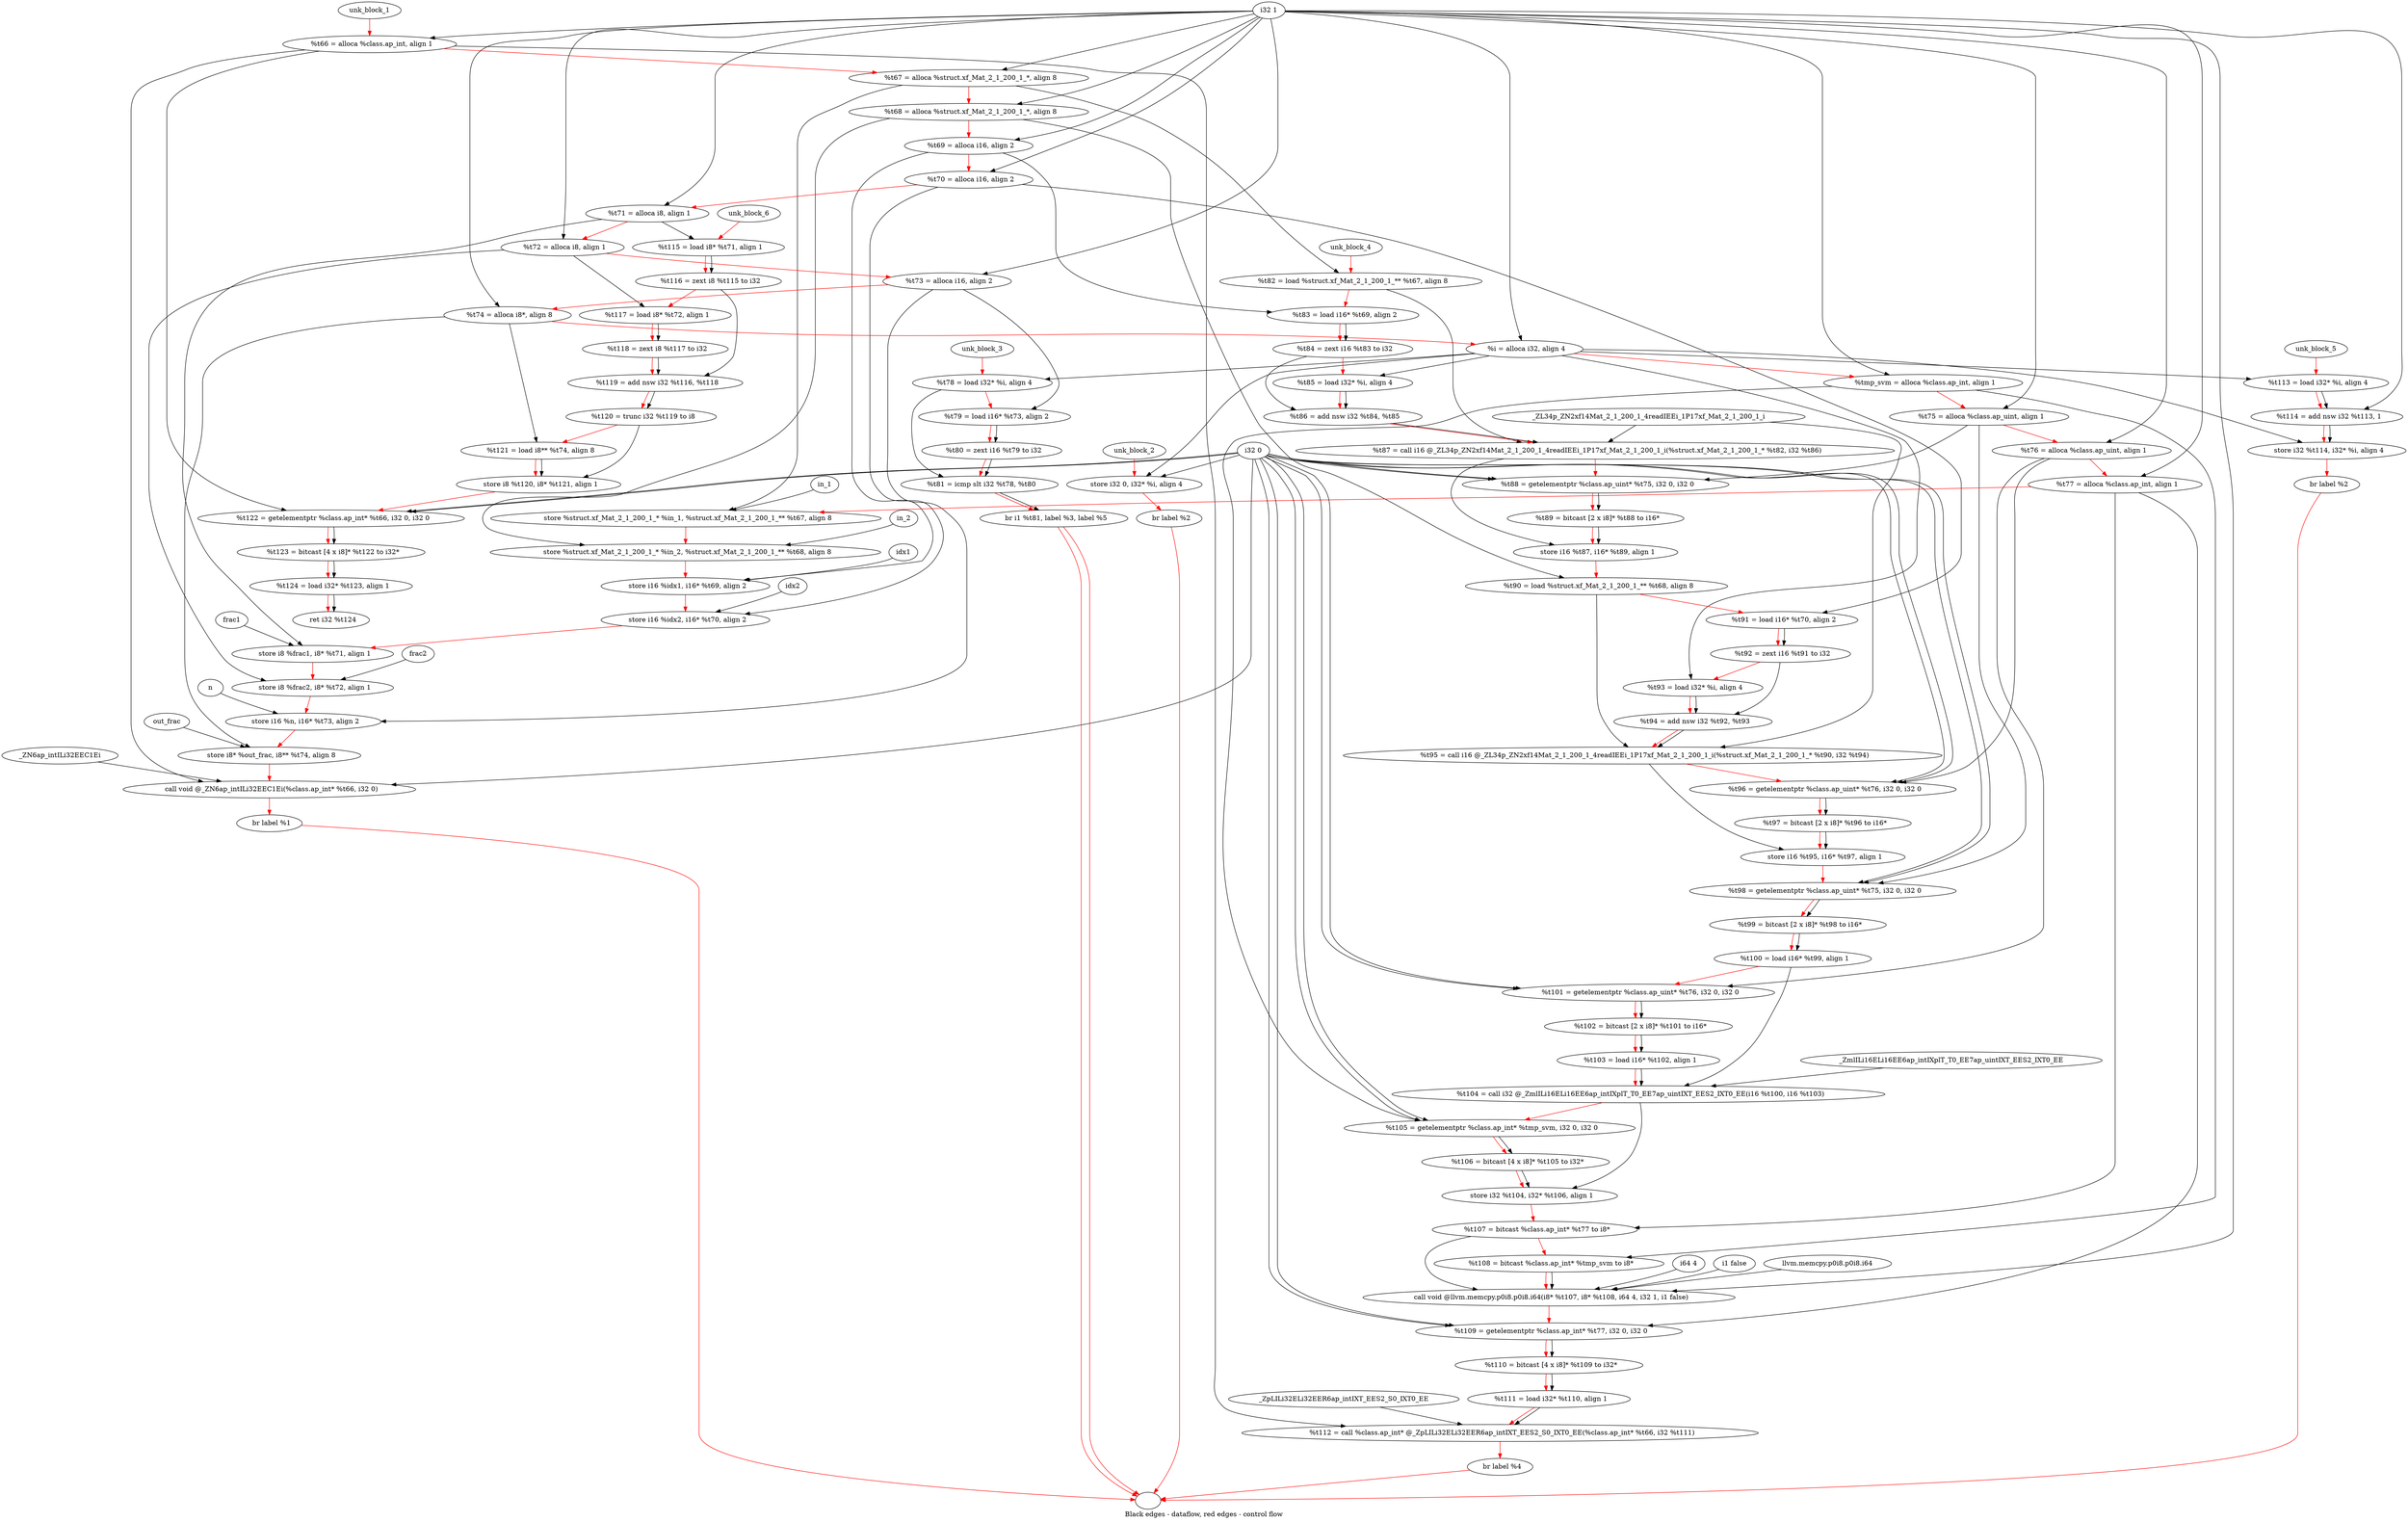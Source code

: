 digraph G {
compound=true
label="Black edges - dataflow, red edges - control flow"
"t66" [label="  %t66 = alloca %class.ap_int, align 1"]
"t67" [label="  %t67 = alloca %struct.xf_Mat_2_1_200_1_*, align 8"]
"t68" [label="  %t68 = alloca %struct.xf_Mat_2_1_200_1_*, align 8"]
"t69" [label="  %t69 = alloca i16, align 2"]
"t70" [label="  %t70 = alloca i16, align 2"]
"t71" [label="  %t71 = alloca i8, align 1"]
"t72" [label="  %t72 = alloca i8, align 1"]
"t73" [label="  %t73 = alloca i16, align 2"]
"t74" [label="  %t74 = alloca i8*, align 8"]
"i" [label="  %i = alloca i32, align 4"]
"tmp_svm" [label="  %tmp_svm = alloca %class.ap_int, align 1"]
"t75" [label="  %t75 = alloca %class.ap_uint, align 1"]
"t76" [label="  %t76 = alloca %class.ap_uint, align 1"]
"t77" [label="  %t77 = alloca %class.ap_int, align 1"]
"_1" [label="  store %struct.xf_Mat_2_1_200_1_* %in_1, %struct.xf_Mat_2_1_200_1_** %t67, align 8"]
"_2" [label="  store %struct.xf_Mat_2_1_200_1_* %in_2, %struct.xf_Mat_2_1_200_1_** %t68, align 8"]
"_3" [label="  store i16 %idx1, i16* %t69, align 2"]
"_4" [label="  store i16 %idx2, i16* %t70, align 2"]
"_5" [label="  store i8 %frac1, i8* %t71, align 1"]
"_6" [label="  store i8 %frac2, i8* %t72, align 1"]
"_7" [label="  store i16 %n, i16* %t73, align 2"]
"_8" [label="  store i8* %out_frac, i8** %t74, align 8"]
"_9" [label="  call void @_ZN6ap_intILi32EEC1Ei(%class.ap_int* %t66, i32 0)"]
"_10" [label="  br label %1"]
"unk_block_1" -> "t66"[color=red]
"i32 1" -> "t66"
"t66" -> "t67"[color=red weight=2]
"i32 1" -> "t67"
"t67" -> "t68"[color=red weight=2]
"i32 1" -> "t68"
"t68" -> "t69"[color=red weight=2]
"i32 1" -> "t69"
"t69" -> "t70"[color=red weight=2]
"i32 1" -> "t70"
"t70" -> "t71"[color=red weight=2]
"i32 1" -> "t71"
"t71" -> "t72"[color=red weight=2]
"i32 1" -> "t72"
"t72" -> "t73"[color=red weight=2]
"i32 1" -> "t73"
"t73" -> "t74"[color=red weight=2]
"i32 1" -> "t74"
"t74" -> "i"[color=red weight=2]
"i32 1" -> "i"
"i" -> "tmp_svm"[color=red weight=2]
"i32 1" -> "tmp_svm"
"tmp_svm" -> "t75"[color=red weight=2]
"i32 1" -> "t75"
"t75" -> "t76"[color=red weight=2]
"i32 1" -> "t76"
"t76" -> "t77"[color=red weight=2]
"i32 1" -> "t77"
"t77" -> "_1"[color=red weight=2]
"in_1" -> "_1"
"t67" -> "_1"
"_1" -> "_2"[color=red weight=2]
"in_2" -> "_2"
"t68" -> "_2"
"_2" -> "_3"[color=red weight=2]
"idx1" -> "_3"
"t69" -> "_3"
"_3" -> "_4"[color=red weight=2]
"idx2" -> "_4"
"t70" -> "_4"
"_4" -> "_5"[color=red weight=2]
"frac1" -> "_5"
"t71" -> "_5"
"_5" -> "_6"[color=red weight=2]
"frac2" -> "_6"
"t72" -> "_6"
"_6" -> "_7"[color=red weight=2]
"n" -> "_7"
"t73" -> "_7"
"_7" -> "_8"[color=red weight=2]
"out_frac" -> "_8"
"t74" -> "_8"
"_8" -> "_9"[color=red weight=2]
"t66" -> "_9"
"i32 0" -> "_9"
"_ZN6ap_intILi32EEC1Ei" -> "_9"
"_9" -> "_10"[color=red weight=2]
"_10" -> ""[color=red]

"_11" [label="  store i32 0, i32* %i, align 4"]
"_12" [label="  br label %2"]
"unk_block_2" -> "_11"[color=red]
"i32 0" -> "_11"
"i" -> "_11"
"_11" -> "_12"[color=red weight=2]
"_12" -> ""[color=red]

"t78" [label="  %t78 = load i32* %i, align 4"]
"t79" [label="  %t79 = load i16* %t73, align 2"]
"t80" [label="  %t80 = zext i16 %t79 to i32"]
"t81" [label="  %t81 = icmp slt i32 %t78, %t80"]
"_13" [label="  br i1 %t81, label %3, label %5"]
"unk_block_3" -> "t78"[color=red]
"i" -> "t78"
"t78" -> "t79"[color=red weight=2]
"t73" -> "t79"
"t79" -> "t80"[color=red weight=2]
"t79" -> "t80"
"t80" -> "t81"[color=red weight=2]
"t78" -> "t81"
"t80" -> "t81"
"t81" -> "_13"[color=red weight=2]
"t81" -> "_13"
"_13" -> ""[color=red]
"_13" -> ""[color=red]

"t82" [label="  %t82 = load %struct.xf_Mat_2_1_200_1_** %t67, align 8"]
"t83" [label="  %t83 = load i16* %t69, align 2"]
"t84" [label="  %t84 = zext i16 %t83 to i32"]
"t85" [label="  %t85 = load i32* %i, align 4"]
"t86" [label="  %t86 = add nsw i32 %t84, %t85"]
"t87" [label="  %t87 = call i16 @_ZL34p_ZN2xf14Mat_2_1_200_1_4readIEEi_1P17xf_Mat_2_1_200_1_i(%struct.xf_Mat_2_1_200_1_* %t82, i32 %t86)"]
"t88" [label="  %t88 = getelementptr %class.ap_uint* %t75, i32 0, i32 0"]
"t89" [label="  %t89 = bitcast [2 x i8]* %t88 to i16*"]
"_14" [label="  store i16 %t87, i16* %t89, align 1"]
"t90" [label="  %t90 = load %struct.xf_Mat_2_1_200_1_** %t68, align 8"]
"t91" [label="  %t91 = load i16* %t70, align 2"]
"t92" [label="  %t92 = zext i16 %t91 to i32"]
"t93" [label="  %t93 = load i32* %i, align 4"]
"t94" [label="  %t94 = add nsw i32 %t92, %t93"]
"t95" [label="  %t95 = call i16 @_ZL34p_ZN2xf14Mat_2_1_200_1_4readIEEi_1P17xf_Mat_2_1_200_1_i(%struct.xf_Mat_2_1_200_1_* %t90, i32 %t94)"]
"t96" [label="  %t96 = getelementptr %class.ap_uint* %t76, i32 0, i32 0"]
"t97" [label="  %t97 = bitcast [2 x i8]* %t96 to i16*"]
"_15" [label="  store i16 %t95, i16* %t97, align 1"]
"t98" [label="  %t98 = getelementptr %class.ap_uint* %t75, i32 0, i32 0"]
"t99" [label="  %t99 = bitcast [2 x i8]* %t98 to i16*"]
"t100" [label="  %t100 = load i16* %t99, align 1"]
"t101" [label="  %t101 = getelementptr %class.ap_uint* %t76, i32 0, i32 0"]
"t102" [label="  %t102 = bitcast [2 x i8]* %t101 to i16*"]
"t103" [label="  %t103 = load i16* %t102, align 1"]
"t104" [label="  %t104 = call i32 @_ZmlILi16ELi16EE6ap_intIXplT_T0_EE7ap_uintIXT_EES2_IXT0_EE(i16 %t100, i16 %t103)"]
"t105" [label="  %t105 = getelementptr %class.ap_int* %tmp_svm, i32 0, i32 0"]
"t106" [label="  %t106 = bitcast [4 x i8]* %t105 to i32*"]
"_16" [label="  store i32 %t104, i32* %t106, align 1"]
"t107" [label="  %t107 = bitcast %class.ap_int* %t77 to i8*"]
"t108" [label="  %t108 = bitcast %class.ap_int* %tmp_svm to i8*"]
"_17" [label="  call void @llvm.memcpy.p0i8.p0i8.i64(i8* %t107, i8* %t108, i64 4, i32 1, i1 false)"]
"t109" [label="  %t109 = getelementptr %class.ap_int* %t77, i32 0, i32 0"]
"t110" [label="  %t110 = bitcast [4 x i8]* %t109 to i32*"]
"t111" [label="  %t111 = load i32* %t110, align 1"]
"t112" [label="  %t112 = call %class.ap_int* @_ZpLILi32ELi32EER6ap_intIXT_EES2_S0_IXT0_EE(%class.ap_int* %t66, i32 %t111)"]
"_18" [label="  br label %4"]
"unk_block_4" -> "t82"[color=red]
"t67" -> "t82"
"t82" -> "t83"[color=red weight=2]
"t69" -> "t83"
"t83" -> "t84"[color=red weight=2]
"t83" -> "t84"
"t84" -> "t85"[color=red weight=2]
"i" -> "t85"
"t85" -> "t86"[color=red weight=2]
"t84" -> "t86"
"t85" -> "t86"
"t86" -> "t87"[color=red weight=2]
"t82" -> "t87"
"t86" -> "t87"
"_ZL34p_ZN2xf14Mat_2_1_200_1_4readIEEi_1P17xf_Mat_2_1_200_1_i" -> "t87"
"t87" -> "t88"[color=red weight=2]
"t75" -> "t88"
"i32 0" -> "t88"
"i32 0" -> "t88"
"t88" -> "t89"[color=red weight=2]
"t88" -> "t89"
"t89" -> "_14"[color=red weight=2]
"t87" -> "_14"
"t89" -> "_14"
"_14" -> "t90"[color=red weight=2]
"t68" -> "t90"
"t90" -> "t91"[color=red weight=2]
"t70" -> "t91"
"t91" -> "t92"[color=red weight=2]
"t91" -> "t92"
"t92" -> "t93"[color=red weight=2]
"i" -> "t93"
"t93" -> "t94"[color=red weight=2]
"t92" -> "t94"
"t93" -> "t94"
"t94" -> "t95"[color=red weight=2]
"t90" -> "t95"
"t94" -> "t95"
"_ZL34p_ZN2xf14Mat_2_1_200_1_4readIEEi_1P17xf_Mat_2_1_200_1_i" -> "t95"
"t95" -> "t96"[color=red weight=2]
"t76" -> "t96"
"i32 0" -> "t96"
"i32 0" -> "t96"
"t96" -> "t97"[color=red weight=2]
"t96" -> "t97"
"t97" -> "_15"[color=red weight=2]
"t95" -> "_15"
"t97" -> "_15"
"_15" -> "t98"[color=red weight=2]
"t75" -> "t98"
"i32 0" -> "t98"
"i32 0" -> "t98"
"t98" -> "t99"[color=red weight=2]
"t98" -> "t99"
"t99" -> "t100"[color=red weight=2]
"t99" -> "t100"
"t100" -> "t101"[color=red weight=2]
"t76" -> "t101"
"i32 0" -> "t101"
"i32 0" -> "t101"
"t101" -> "t102"[color=red weight=2]
"t101" -> "t102"
"t102" -> "t103"[color=red weight=2]
"t102" -> "t103"
"t103" -> "t104"[color=red weight=2]
"t100" -> "t104"
"t103" -> "t104"
"_ZmlILi16ELi16EE6ap_intIXplT_T0_EE7ap_uintIXT_EES2_IXT0_EE" -> "t104"
"t104" -> "t105"[color=red weight=2]
"tmp_svm" -> "t105"
"i32 0" -> "t105"
"i32 0" -> "t105"
"t105" -> "t106"[color=red weight=2]
"t105" -> "t106"
"t106" -> "_16"[color=red weight=2]
"t104" -> "_16"
"t106" -> "_16"
"_16" -> "t107"[color=red weight=2]
"t77" -> "t107"
"t107" -> "t108"[color=red weight=2]
"tmp_svm" -> "t108"
"t108" -> "_17"[color=red weight=2]
"t107" -> "_17"
"t108" -> "_17"
"i64 4" -> "_17"
"i32 1" -> "_17"
"i1 false" -> "_17"
"llvm.memcpy.p0i8.p0i8.i64" -> "_17"
"_17" -> "t109"[color=red weight=2]
"t77" -> "t109"
"i32 0" -> "t109"
"i32 0" -> "t109"
"t109" -> "t110"[color=red weight=2]
"t109" -> "t110"
"t110" -> "t111"[color=red weight=2]
"t110" -> "t111"
"t111" -> "t112"[color=red weight=2]
"t66" -> "t112"
"t111" -> "t112"
"_ZpLILi32ELi32EER6ap_intIXT_EES2_S0_IXT0_EE" -> "t112"
"t112" -> "_18"[color=red weight=2]
"_18" -> ""[color=red]

"t113" [label="  %t113 = load i32* %i, align 4"]
"t114" [label="  %t114 = add nsw i32 %t113, 1"]
"_19" [label="  store i32 %t114, i32* %i, align 4"]
"_20" [label="  br label %2"]
"unk_block_5" -> "t113"[color=red]
"i" -> "t113"
"t113" -> "t114"[color=red weight=2]
"t113" -> "t114"
"i32 1" -> "t114"
"t114" -> "_19"[color=red weight=2]
"t114" -> "_19"
"i" -> "_19"
"_19" -> "_20"[color=red weight=2]
"_20" -> ""[color=red]

"t115" [label="  %t115 = load i8* %t71, align 1"]
"t116" [label="  %t116 = zext i8 %t115 to i32"]
"t117" [label="  %t117 = load i8* %t72, align 1"]
"t118" [label="  %t118 = zext i8 %t117 to i32"]
"t119" [label="  %t119 = add nsw i32 %t116, %t118"]
"t120" [label="  %t120 = trunc i32 %t119 to i8"]
"t121" [label="  %t121 = load i8** %t74, align 8"]
"_21" [label="  store i8 %t120, i8* %t121, align 1"]
"t122" [label="  %t122 = getelementptr %class.ap_int* %t66, i32 0, i32 0"]
"t123" [label="  %t123 = bitcast [4 x i8]* %t122 to i32*"]
"t124" [label="  %t124 = load i32* %t123, align 1"]
"_22" [label="  ret i32 %t124"]
"unk_block_6" -> "t115"[color=red]
"t71" -> "t115"
"t115" -> "t116"[color=red weight=2]
"t115" -> "t116"
"t116" -> "t117"[color=red weight=2]
"t72" -> "t117"
"t117" -> "t118"[color=red weight=2]
"t117" -> "t118"
"t118" -> "t119"[color=red weight=2]
"t116" -> "t119"
"t118" -> "t119"
"t119" -> "t120"[color=red weight=2]
"t119" -> "t120"
"t120" -> "t121"[color=red weight=2]
"t74" -> "t121"
"t121" -> "_21"[color=red weight=2]
"t120" -> "_21"
"t121" -> "_21"
"_21" -> "t122"[color=red weight=2]
"t66" -> "t122"
"i32 0" -> "t122"
"i32 0" -> "t122"
"t122" -> "t123"[color=red weight=2]
"t122" -> "t123"
"t123" -> "t124"[color=red weight=2]
"t123" -> "t124"
"t124" -> "_22"[color=red weight=2]
"t124" -> "_22"

}
